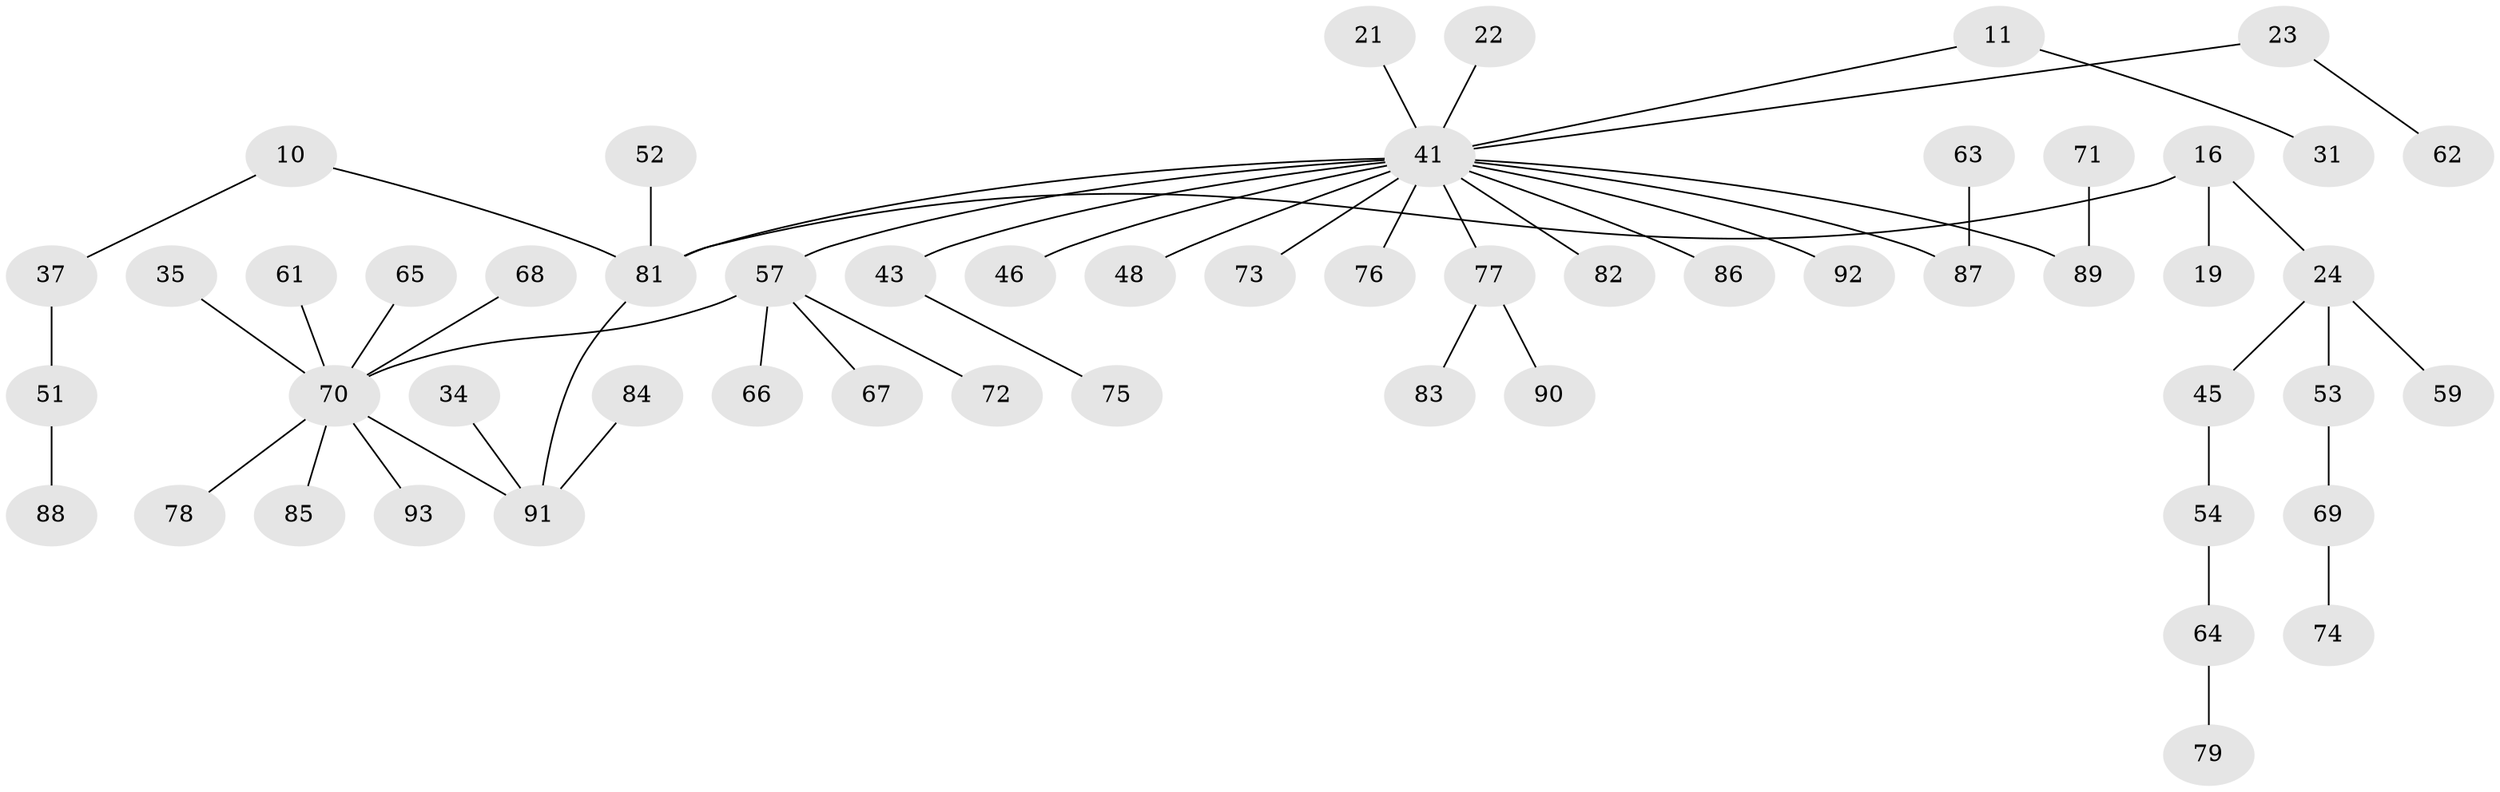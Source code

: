 // original degree distribution, {5: 0.053763440860215055, 7: 0.010752688172043012, 4: 0.053763440860215055, 1: 0.4946236559139785, 9: 0.010752688172043012, 2: 0.23655913978494625, 3: 0.13978494623655913}
// Generated by graph-tools (version 1.1) at 2025/45/03/04/25 21:45:17]
// undirected, 55 vertices, 55 edges
graph export_dot {
graph [start="1"]
  node [color=gray90,style=filled];
  10;
  11;
  16 [super="+4+5"];
  19;
  21;
  22;
  23;
  24;
  31;
  34;
  35;
  37;
  41 [super="+17"];
  43 [super="+13+14"];
  45;
  46;
  48;
  51;
  52;
  53;
  54;
  57 [super="+30+49+55"];
  59;
  61;
  62;
  63;
  64;
  65;
  66;
  67;
  68;
  69;
  70 [super="+29+38+42+28"];
  71;
  72;
  73;
  74;
  75;
  76;
  77 [super="+60"];
  78;
  79;
  81 [super="+2+33"];
  82;
  83;
  84;
  85;
  86;
  87 [super="+50"];
  88;
  89 [super="+12+47+58"];
  90;
  91 [super="+80"];
  92;
  93;
  10 -- 37;
  10 -- 81;
  11 -- 31;
  11 -- 41;
  16 -- 19;
  16 -- 24;
  16 -- 81;
  21 -- 41;
  22 -- 41;
  23 -- 62;
  23 -- 41;
  24 -- 45;
  24 -- 53;
  24 -- 59;
  34 -- 91;
  35 -- 70;
  37 -- 51;
  41 -- 48;
  41 -- 73;
  41 -- 76;
  41 -- 81 [weight=2];
  41 -- 82;
  41 -- 86;
  41 -- 89;
  41 -- 92;
  41 -- 43;
  41 -- 46;
  41 -- 57;
  41 -- 87;
  41 -- 77;
  43 -- 75;
  45 -- 54;
  51 -- 88;
  52 -- 81;
  53 -- 69;
  54 -- 64;
  57 -- 67;
  57 -- 72;
  57 -- 70;
  57 -- 66;
  61 -- 70;
  63 -- 87;
  64 -- 79;
  65 -- 70;
  68 -- 70;
  69 -- 74;
  70 -- 93;
  70 -- 91 [weight=2];
  70 -- 85;
  70 -- 78;
  71 -- 89;
  77 -- 83;
  77 -- 90;
  81 -- 91;
  84 -- 91;
}
